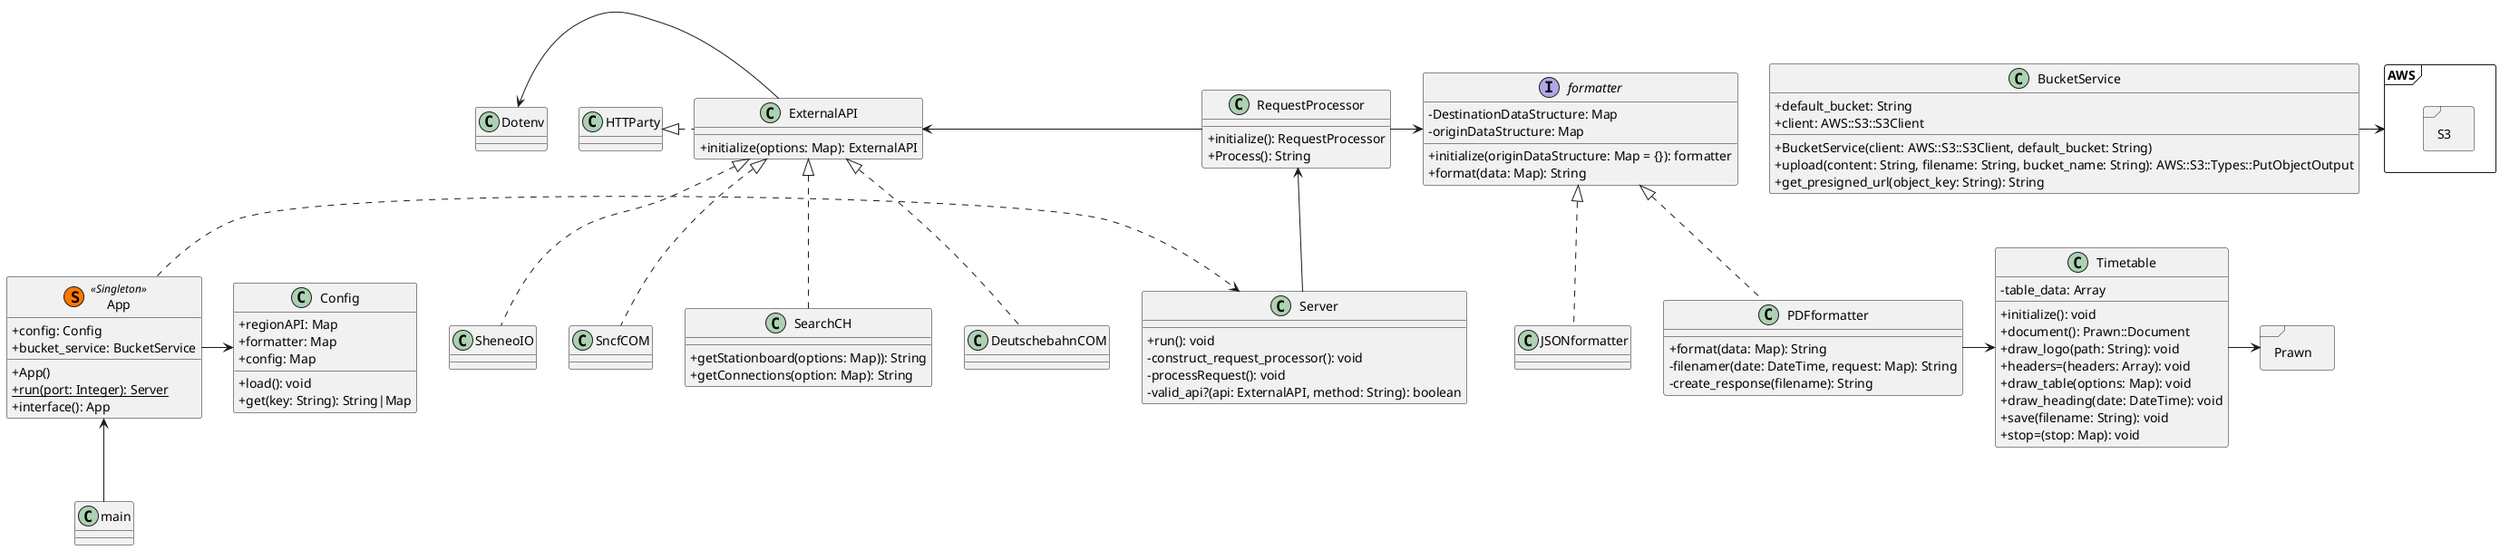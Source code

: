 @startuml Data Generator
skinparam classAttributeIconSize 0

class Server{
+ run(): void
- construct_request_processor(): void
- processRequest(): void
- valid_api?(api: ExternalAPI, method: String): boolean
}

class App << (S,#FF7700) Singleton >> {
    + config: Config
    + bucket_service: BucketService
    + App()
    {static}+ run(port: Integer): Server
    + interface(): App
}

class RequestProcessor{
    + initialize(): RequestProcessor
    + Process(): String
}

class ExternalAPI{
    + initialize(options: Map): ExternalAPI
}

class SearchCH{
    + getStationboard(options: Map)): String
    + getConnections(option: Map): String
}

interface formatter{
    - DestinationDataStructure: Map
    - originDataStructure: Map
    + initialize(originDataStructure: Map = {}): formatter
    + format(data: Map): String
}

class DeutschebahnCOM {
}

class SheneoIO {
}

class SncfCOM{
}

class JSONformatter{
}

class PDFformatter{
    + format(data: Map): String
    - filenamer(date: DateTime, request: Map): String
    - create_response(filename): String
}

class Timetable {
  - table_data: Array
  + initialize(): void
  + document(): Prawn::Document
  + draw_logo(path: String): void
  + headers=(headers: Array): void
  + draw_table(options: Map): void
  + draw_heading(date: DateTime): void
  + save(filename: String): void
  + stop=(stop: Map): void
}


class Dotenv{
}

class Config{
    'available regions will have one or more API classes associated with it
    + regionAPI: Map
    + formatter: Map
    + config: Map
    + load(): void
    + get(key: String): String|Map
}

class BucketService {
    + default_bucket: String
    + client: AWS::S3::S3Client
    + BucketService(client: AWS::S3::S3Client, default_bucket: String)
    + upload(content: String, filename: String, bucket_name: String): AWS::S3::Types::PutObjectOutput
    + get_presigned_url(object_key: String): String
}

RequestProcessor -right-> formatter
formatter <|.. JSONformatter
formatter <|.. PDFformatter

PDFformatter -right-> Timetable

ExternalAPI .left.|> HTTParty
SearchCH .up.|> ExternalAPI
DeutschebahnCOM .up.|> ExternalAPI
SheneoIO .up.|> ExternalAPI
SncfCOM .up.|> ExternalAPI

Server -up-> RequestProcessor
RequestProcessor -left-> ExternalAPI

App .right.> Server
App -right-> Config
BucketService -right-> AWS::S3

'Dotenv file not a class
ExternalAPI -left-> Dotenv

'Main will be just a file, maybe called index, doesn't really matter
main -up-> App
Timetable -right-> Prawn

package Prawn <<Frame>> {
}

package AWS <<Frame>> {
    package S3 <<Frame>> {
    }
}

@enduml